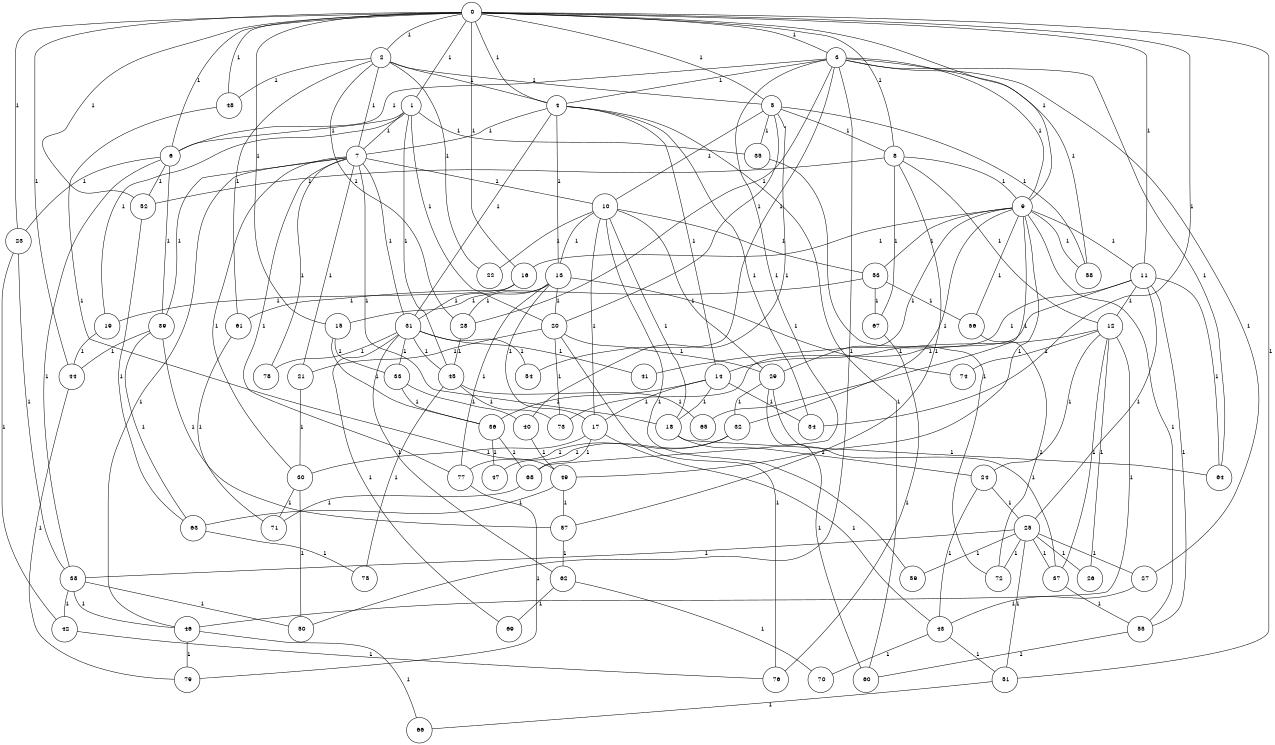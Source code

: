 graph G {
size="8.5,11;"
ratio = "expand;"
fixedsize="true;"
overlap="scale;"
node[shape=circle,width=.12,hight=.12,fontsize=12]
edge[fontsize=12]

0[label=" 0" color=black, pos="1.3412608,1.3373387!"];
1[label=" 1" color=black, pos="1.0414497,0.57557194!"];
2[label=" 2" color=black, pos="1.2831598,0.84188287!"];
3[label=" 3" color=black, pos="2.3367205,1.1419406!"];
4[label=" 4" color=black, pos="0.63723019,1.7106264!"];
5[label=" 5" color=black, pos="0.8614079,1.4688533!"];
6[label=" 6" color=black, pos="0.95294697,1.8294955!"];
7[label=" 7" color=black, pos="0.96410757,0.96165157!"];
8[label=" 8" color=black, pos="1.4136487,1.2122451!"];
9[label=" 9" color=black, pos="0.83665039,0.40174492!"];
10[label=" 10" color=black, pos="0.51979394,2.3359841!"];
11[label=" 11" color=black, pos="1.2484564,0.29686069!"];
12[label=" 12" color=black, pos="1.1840836,2.986971!"];
13[label=" 13" color=black, pos="1.1754865,2.6424289!"];
14[label=" 14" color=black, pos="0.34393475,0.50720673!"];
15[label=" 15" color=black, pos="0.57233514,1.6134107!"];
16[label=" 16" color=black, pos="2.7678486,1.4410823!"];
17[label=" 17" color=black, pos="0.61347276,0.72430917!"];
18[label=" 18" color=black, pos="0.086455008,0.98978114!"];
19[label=" 19" color=black, pos="1.538218,0.22059803!"];
20[label=" 20" color=black, pos="1.2941289,0.76779307!"];
21[label=" 21" color=black, pos="0.66339336,2.5980488!"];
22[label=" 22" color=black, pos="1.8821464,2.3153704!"];
23[label=" 23" color=black, pos="2.5741138,0.44046541!"];
24[label=" 24" color=black, pos="2.7544369,0.94646135!"];
25[label=" 25" color=black, pos="0.72437492,1.5011763!"];
26[label=" 26" color=black, pos="1.7310638,0.14574136!"];
27[label=" 27" color=black, pos="1.7775993,0.99158345!"];
28[label=" 28" color=black, pos="1.5739084,2.5413436!"];
29[label=" 29" color=black, pos="1.1695985,2.2446299!"];
30[label=" 30" color=black, pos="0.24464791,0.50622649!"];
31[label=" 31" color=black, pos="0.48878143,0.16072411!"];
32[label=" 32" color=black, pos="0.82823961,2.6111279!"];
33[label=" 33" color=black, pos="1.777956,2.3634445!"];
34[label=" 34" color=black, pos="1.6032617,0.77830165!"];
35[label=" 35" color=black, pos="2.8755252,2.4525891!"];
36[label=" 36" color=black, pos="0.52926163,1.6867354!"];
37[label=" 37" color=black, pos="2.1333251,1.7506051!"];
38[label=" 38" color=black, pos="0.49136562,0.19673475!"];
39[label=" 39" color=black, pos="0.20352345,0.22336532!"];
40[label=" 40" color=black, pos="1.4646443,2.5843776!"];
41[label=" 41" color=black, pos="2.9467974,0.7516201!"];
42[label=" 42" color=black, pos="2.4570079,2.93092!"];
43[label=" 43" color=black, pos="1.2998069,1.7819667!"];
44[label=" 44" color=black, pos="1.3774419,2.5279286!"];
45[label=" 45" color=black, pos="2.4000674,2.88874!"];
46[label=" 46" color=black, pos="1.5353652,0.87158006!"];
47[label=" 47" color=black, pos="0.4429336,2.7706517!"];
48[label=" 48" color=black, pos="2.9294386,2.1501782!"];
49[label=" 49" color=black, pos="1.3028514,0.42629508!"];
50[label=" 50" color=black, pos="2.4317201,1.0923923!"];
51[label=" 51" color=black, pos="2.7407242,2.5605954!"];
52[label=" 52" color=black, pos="1.3430611,2.628933!"];
53[label=" 53" color=black, pos="0.36705772,2.6345615!"];
54[label=" 54" color=black, pos="1.6031477,2.6413116!"];
55[label=" 55" color=black, pos="0.60108692,0.95365925!"];
56[label=" 56" color=black, pos="2.7669927,2.4067615!"];
57[label=" 57" color=black, pos="2.0056358,2.8297033!"];
58[label=" 58" color=black, pos="0.19027169,0.16888272!"];
59[label=" 59" color=black, pos="1.7964546,2.0491619!"];
60[label=" 60" color=black, pos="2.8180021,1.8826441!"];
61[label=" 61" color=black, pos="2.195768,2.0874828!"];
62[label=" 62" color=black, pos="0.023347085,2.8449971!"];
63[label=" 63" color=black, pos="1.1407578,0.15495953!"];
64[label=" 64" color=black, pos="1.9024938,1.9775946!"];
65[label=" 65" color=black, pos="2.3947777,1.3454853!"];
66[label=" 66" color=black, pos="0.72939347,1.5160453!"];
67[label=" 67" color=black, pos="0.24384615,0.66536365!"];
68[label=" 68" color=black, pos="0.24330216,0.24690816!"];
69[label=" 69" color=black, pos="1.0652133,1.2379858!"];
70[label=" 70" color=black, pos="0.063185419,0.71299437!"];
71[label=" 71" color=black, pos="0.88163919,2.1116938!"];
72[label=" 72" color=black, pos="1.429675,1.6922625!"];
73[label=" 73" color=black, pos="1.8965862,2.409502!"];
74[label=" 74" color=black, pos="0.55211582,0.15182775!"];
75[label=" 75" color=black, pos="2.4907545,1.8578103!"];
76[label=" 76" color=black, pos="1.3651991,0.17312677!"];
77[label=" 77" color=black, pos="0.4391094,1.5189728!"];
78[label=" 78" color=black, pos="2.4940955,0.70623806!"];
79[label=" 79" color=black, pos="2.099921,0.15986762!"];
0--1[label="1"]
0--2[label="1"]
0--3[label="1"]
0--4[label="1"]
0--5[label="1"]
0--6[label="1"]
0--8[label="1"]
0--9[label="1"]
0--11[label="1"]
0--15[label="1"]
0--16[label="1"]
0--23[label="1"]
0--34[label="1"]
0--44[label="1"]
0--48[label="1"]
0--51[label="1"]
0--52[label="1"]
1--6[label="1"]
1--7[label="1"]
1--19[label="1"]
1--20[label="1"]
1--35[label="1"]
1--45[label="1"]
2--4[label="1"]
2--5[label="1"]
2--7[label="1"]
2--22[label="1"]
2--28[label="1"]
2--48[label="1"]
2--61[label="1"]
3--4[label="1"]
3--6[label="1"]
3--9[label="1"]
3--27[label="1"]
3--28[label="1"]
3--50[label="1"]
3--54[label="1"]
3--58[label="1"]
3--64[label="1"]
3--68[label="1"]
4--7[label="1"]
4--13[label="1"]
4--14[label="1"]
4--31[label="1"]
4--34[label="1"]
4--60[label="1"]
5--8[label="1"]
5--10[label="1"]
5--20[label="1"]
5--35[label="1"]
5--40[label="1"]
5--58[label="1"]
6--23[label="1"]
6--38[label="1"]
6--39[label="1"]
6--52[label="1"]
7--10[label="1"]
7--18[label="1"]
7--21[label="1"]
7--30[label="1"]
7--31[label="1"]
7--39[label="1"]
7--46[label="1"]
7--77[label="1"]
7--78[label="1"]
8--9[label="1"]
8--12[label="1"]
8--52[label="1"]
8--57[label="1"]
8--67[label="1"]
9--11[label="1"]
9--16[label="1"]
9--29[label="1"]
9--32[label="1"]
9--49[label="1"]
9--53[label="1"]
9--55[label="1"]
9--56[label="1"]
9--58[label="1"]
9--65[label="1"]
10--13[label="1"]
10--17[label="1"]
10--18[label="1"]
10--22[label="1"]
10--29[label="1"]
10--53[label="1"]
10--59[label="1"]
11--12[label="1"]
11--25[label="1"]
11--41[label="1"]
11--55[label="1"]
11--64[label="1"]
11--73[label="1"]
12--14[label="1"]
12--24[label="1"]
12--26[label="1"]
12--37[label="1"]
12--46[label="1"]
12--74[label="1"]
13--15[label="1"]
13--17[label="1"]
13--20[label="1"]
13--28[label="1"]
13--74[label="1"]
13--77[label="1"]
14--17[label="1"]
14--18[label="1"]
14--34[label="1"]
14--36[label="1"]
15--33[label="1"]
15--36[label="1"]
16--19[label="1"]
16--31[label="1"]
17--30[label="1"]
17--43[label="1"]
17--68[label="1"]
18--24[label="1"]
18--64[label="1"]
19--44[label="1"]
20--21[label="1"]
20--29[label="1"]
20--73[label="1"]
20--76[label="1"]
21--30[label="1"]
23--38[label="1"]
23--42[label="1"]
24--25[label="1"]
24--43[label="1"]
25--26[label="1"]
25--27[label="1"]
25--37[label="1"]
25--38[label="1"]
25--51[label="1"]
25--59[label="1"]
25--72[label="1"]
27--43[label="1"]
28--45[label="1"]
29--32[label="1"]
29--37[label="1"]
29--60[label="1"]
30--50[label="1"]
30--71[label="1"]
31--33[label="1"]
31--41[label="1"]
31--45[label="1"]
31--54[label="1"]
31--62[label="1"]
31--69[label="1"]
31--78[label="1"]
32--47[label="1"]
32--77[label="1"]
33--36[label="1"]
33--40[label="1"]
35--72[label="1"]
36--47[label="1"]
36--68[label="1"]
37--55[label="1"]
38--42[label="1"]
38--46[label="1"]
38--50[label="1"]
39--44[label="1"]
39--57[label="1"]
39--63[label="1"]
40--49[label="1"]
42--76[label="1"]
43--51[label="1"]
43--70[label="1"]
44--79[label="1"]
45--65[label="1"]
45--73[label="1"]
45--75[label="1"]
46--66[label="1"]
46--79[label="1"]
48--49[label="1"]
49--57[label="1"]
49--63[label="1"]
51--66[label="1"]
52--63[label="1"]
53--56[label="1"]
53--61[label="1"]
53--67[label="1"]
55--60[label="1"]
56--72[label="1"]
57--62[label="1"]
61--71[label="1"]
62--69[label="1"]
62--70[label="1"]
63--75[label="1"]
67--76[label="1"]
68--71[label="1"]
77--79[label="1"]

}
